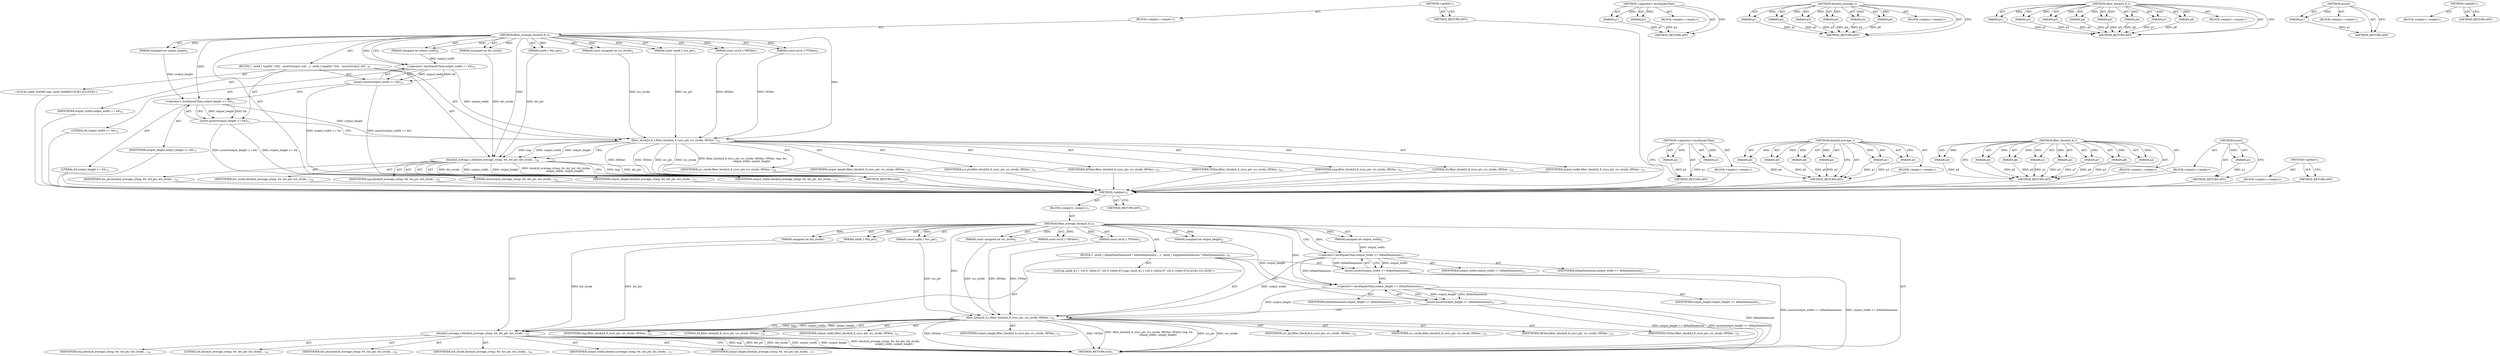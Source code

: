 digraph "&lt;global&gt;" {
vulnerable_6 [label=<(METHOD,&lt;global&gt;)<SUB>1</SUB>>];
vulnerable_7 [label=<(BLOCK,&lt;empty&gt;,&lt;empty&gt;)<SUB>1</SUB>>];
vulnerable_8 [label=<(METHOD,filter_average_block2d_8_c)<SUB>1</SUB>>];
vulnerable_9 [label=<(PARAM,const uint8_t *src_ptr)<SUB>1</SUB>>];
vulnerable_10 [label=<(PARAM,const unsigned int src_stride)<SUB>2</SUB>>];
vulnerable_11 [label=<(PARAM,const int16_t *HFilter)<SUB>3</SUB>>];
vulnerable_12 [label=<(PARAM,const int16_t *VFilter)<SUB>4</SUB>>];
vulnerable_13 [label=<(PARAM,uint8_t *dst_ptr)<SUB>5</SUB>>];
vulnerable_14 [label=<(PARAM,unsigned int dst_stride)<SUB>7</SUB>>];
vulnerable_15 [label=<(PARAM,unsigned int output_width)<SUB>8</SUB>>];
vulnerable_16 [label=<(PARAM,unsigned int output_height)<SUB>9</SUB>>];
vulnerable_17 [label=<(BLOCK,{
  uint8_t tmp[64 * 64];
 
  assert(output_wid...,{
  uint8_t tmp[64 * 64];
 
  assert(output_wid...)<SUB>9</SUB>>];
vulnerable_18 [label="<(LOCAL,uint8_t[4096] tmp: uint8_t[4096])<SUB>10</SUB>>"];
vulnerable_19 [label=<(assert,assert(output_width &lt;= 64))<SUB>12</SUB>>];
vulnerable_20 [label=<(&lt;operator&gt;.lessEqualsThan,output_width &lt;= 64)<SUB>12</SUB>>];
vulnerable_21 [label=<(IDENTIFIER,output_width,output_width &lt;= 64)<SUB>12</SUB>>];
vulnerable_22 [label=<(LITERAL,64,output_width &lt;= 64)<SUB>12</SUB>>];
vulnerable_23 [label=<(assert,assert(output_height &lt;= 64))<SUB>13</SUB>>];
vulnerable_24 [label=<(&lt;operator&gt;.lessEqualsThan,output_height &lt;= 64)<SUB>13</SUB>>];
vulnerable_25 [label=<(IDENTIFIER,output_height,output_height &lt;= 64)<SUB>13</SUB>>];
vulnerable_26 [label=<(LITERAL,64,output_height &lt;= 64)<SUB>13</SUB>>];
vulnerable_27 [label=<(filter_block2d_8_c,filter_block2d_8_c(src_ptr, src_stride, HFilter...)<SUB>14</SUB>>];
vulnerable_28 [label=<(IDENTIFIER,src_ptr,filter_block2d_8_c(src_ptr, src_stride, HFilter...)<SUB>14</SUB>>];
vulnerable_29 [label=<(IDENTIFIER,src_stride,filter_block2d_8_c(src_ptr, src_stride, HFilter...)<SUB>14</SUB>>];
vulnerable_30 [label=<(IDENTIFIER,HFilter,filter_block2d_8_c(src_ptr, src_stride, HFilter...)<SUB>14</SUB>>];
vulnerable_31 [label=<(IDENTIFIER,VFilter,filter_block2d_8_c(src_ptr, src_stride, HFilter...)<SUB>14</SUB>>];
vulnerable_32 [label=<(IDENTIFIER,tmp,filter_block2d_8_c(src_ptr, src_stride, HFilter...)<SUB>14</SUB>>];
vulnerable_33 [label=<(LITERAL,64,filter_block2d_8_c(src_ptr, src_stride, HFilter...)<SUB>14</SUB>>];
vulnerable_34 [label=<(IDENTIFIER,output_width,filter_block2d_8_c(src_ptr, src_stride, HFilter...)<SUB>15</SUB>>];
vulnerable_35 [label=<(IDENTIFIER,output_height,filter_block2d_8_c(src_ptr, src_stride, HFilter...)<SUB>15</SUB>>];
vulnerable_36 [label=<(block2d_average_c,block2d_average_c(tmp, 64, dst_ptr, dst_stride,...)<SUB>16</SUB>>];
vulnerable_37 [label=<(IDENTIFIER,tmp,block2d_average_c(tmp, 64, dst_ptr, dst_stride,...)<SUB>16</SUB>>];
vulnerable_38 [label=<(LITERAL,64,block2d_average_c(tmp, 64, dst_ptr, dst_stride,...)<SUB>16</SUB>>];
vulnerable_39 [label=<(IDENTIFIER,dst_ptr,block2d_average_c(tmp, 64, dst_ptr, dst_stride,...)<SUB>16</SUB>>];
vulnerable_40 [label=<(IDENTIFIER,dst_stride,block2d_average_c(tmp, 64, dst_ptr, dst_stride,...)<SUB>16</SUB>>];
vulnerable_41 [label=<(IDENTIFIER,output_width,block2d_average_c(tmp, 64, dst_ptr, dst_stride,...)<SUB>17</SUB>>];
vulnerable_42 [label=<(IDENTIFIER,output_height,block2d_average_c(tmp, 64, dst_ptr, dst_stride,...)<SUB>17</SUB>>];
vulnerable_43 [label=<(METHOD_RETURN,void)<SUB>1</SUB>>];
vulnerable_45 [label=<(METHOD_RETURN,ANY)<SUB>1</SUB>>];
vulnerable_72 [label=<(METHOD,&lt;operator&gt;.lessEqualsThan)>];
vulnerable_73 [label=<(PARAM,p1)>];
vulnerable_74 [label=<(PARAM,p2)>];
vulnerable_75 [label=<(BLOCK,&lt;empty&gt;,&lt;empty&gt;)>];
vulnerable_76 [label=<(METHOD_RETURN,ANY)>];
vulnerable_88 [label=<(METHOD,block2d_average_c)>];
vulnerable_89 [label=<(PARAM,p1)>];
vulnerable_90 [label=<(PARAM,p2)>];
vulnerable_91 [label=<(PARAM,p3)>];
vulnerable_92 [label=<(PARAM,p4)>];
vulnerable_93 [label=<(PARAM,p5)>];
vulnerable_94 [label=<(PARAM,p6)>];
vulnerable_95 [label=<(BLOCK,&lt;empty&gt;,&lt;empty&gt;)>];
vulnerable_96 [label=<(METHOD_RETURN,ANY)>];
vulnerable_77 [label=<(METHOD,filter_block2d_8_c)>];
vulnerable_78 [label=<(PARAM,p1)>];
vulnerable_79 [label=<(PARAM,p2)>];
vulnerable_80 [label=<(PARAM,p3)>];
vulnerable_81 [label=<(PARAM,p4)>];
vulnerable_82 [label=<(PARAM,p5)>];
vulnerable_83 [label=<(PARAM,p6)>];
vulnerable_84 [label=<(PARAM,p7)>];
vulnerable_85 [label=<(PARAM,p8)>];
vulnerable_86 [label=<(BLOCK,&lt;empty&gt;,&lt;empty&gt;)>];
vulnerable_87 [label=<(METHOD_RETURN,ANY)>];
vulnerable_68 [label=<(METHOD,assert)>];
vulnerable_69 [label=<(PARAM,p1)>];
vulnerable_70 [label=<(BLOCK,&lt;empty&gt;,&lt;empty&gt;)>];
vulnerable_71 [label=<(METHOD_RETURN,ANY)>];
vulnerable_62 [label=<(METHOD,&lt;global&gt;)<SUB>1</SUB>>];
vulnerable_63 [label=<(BLOCK,&lt;empty&gt;,&lt;empty&gt;)>];
vulnerable_64 [label=<(METHOD_RETURN,ANY)>];
fixed_6 [label=<(METHOD,&lt;global&gt;)<SUB>1</SUB>>];
fixed_7 [label=<(BLOCK,&lt;empty&gt;,&lt;empty&gt;)<SUB>1</SUB>>];
fixed_8 [label=<(METHOD,filter_average_block2d_8_c)<SUB>1</SUB>>];
fixed_9 [label=<(PARAM,const uint8_t *src_ptr)<SUB>1</SUB>>];
fixed_10 [label=<(PARAM,const unsigned int src_stride)<SUB>2</SUB>>];
fixed_11 [label=<(PARAM,const int16_t *HFilter)<SUB>3</SUB>>];
fixed_12 [label=<(PARAM,const int16_t *VFilter)<SUB>4</SUB>>];
fixed_13 [label=<(PARAM,uint8_t *dst_ptr)<SUB>5</SUB>>];
fixed_14 [label=<(PARAM,unsigned int dst_stride)<SUB>7</SUB>>];
fixed_15 [label=<(PARAM,unsigned int output_width)<SUB>8</SUB>>];
fixed_16 [label=<(PARAM,unsigned int output_height)<SUB>9</SUB>>];
fixed_17 [label=<(BLOCK,{
  uint8_t tmp[kMaxDimension * kMaxDimension];...,{
  uint8_t tmp[kMaxDimension * kMaxDimension];...)<SUB>9</SUB>>];
fixed_18 [label="<(LOCAL,uint8_t[1 1 103 9 10004 97 103 9 10004 97] tmp: uint8_t[1 1 103 9 10004 97 103 9 10004 97])<SUB>10</SUB>>"];
fixed_19 [label=<(assert,assert(output_width &lt;= kMaxDimension))<SUB>12</SUB>>];
fixed_20 [label=<(&lt;operator&gt;.lessEqualsThan,output_width &lt;= kMaxDimension)<SUB>12</SUB>>];
fixed_21 [label=<(IDENTIFIER,output_width,output_width &lt;= kMaxDimension)<SUB>12</SUB>>];
fixed_22 [label=<(IDENTIFIER,kMaxDimension,output_width &lt;= kMaxDimension)<SUB>12</SUB>>];
fixed_23 [label=<(assert,assert(output_height &lt;= kMaxDimension))<SUB>13</SUB>>];
fixed_24 [label=<(&lt;operator&gt;.lessEqualsThan,output_height &lt;= kMaxDimension)<SUB>13</SUB>>];
fixed_25 [label=<(IDENTIFIER,output_height,output_height &lt;= kMaxDimension)<SUB>13</SUB>>];
fixed_26 [label=<(IDENTIFIER,kMaxDimension,output_height &lt;= kMaxDimension)<SUB>13</SUB>>];
fixed_27 [label=<(filter_block2d_8_c,filter_block2d_8_c(src_ptr, src_stride, HFilter...)<SUB>14</SUB>>];
fixed_28 [label=<(IDENTIFIER,src_ptr,filter_block2d_8_c(src_ptr, src_stride, HFilter...)<SUB>14</SUB>>];
fixed_29 [label=<(IDENTIFIER,src_stride,filter_block2d_8_c(src_ptr, src_stride, HFilter...)<SUB>14</SUB>>];
fixed_30 [label=<(IDENTIFIER,HFilter,filter_block2d_8_c(src_ptr, src_stride, HFilter...)<SUB>14</SUB>>];
fixed_31 [label=<(IDENTIFIER,VFilter,filter_block2d_8_c(src_ptr, src_stride, HFilter...)<SUB>14</SUB>>];
fixed_32 [label=<(IDENTIFIER,tmp,filter_block2d_8_c(src_ptr, src_stride, HFilter...)<SUB>14</SUB>>];
fixed_33 [label=<(LITERAL,64,filter_block2d_8_c(src_ptr, src_stride, HFilter...)<SUB>14</SUB>>];
fixed_34 [label=<(IDENTIFIER,output_width,filter_block2d_8_c(src_ptr, src_stride, HFilter...)<SUB>15</SUB>>];
fixed_35 [label=<(IDENTIFIER,output_height,filter_block2d_8_c(src_ptr, src_stride, HFilter...)<SUB>15</SUB>>];
fixed_36 [label=<(block2d_average_c,block2d_average_c(tmp, 64, dst_ptr, dst_stride,...)<SUB>16</SUB>>];
fixed_37 [label=<(IDENTIFIER,tmp,block2d_average_c(tmp, 64, dst_ptr, dst_stride,...)<SUB>16</SUB>>];
fixed_38 [label=<(LITERAL,64,block2d_average_c(tmp, 64, dst_ptr, dst_stride,...)<SUB>16</SUB>>];
fixed_39 [label=<(IDENTIFIER,dst_ptr,block2d_average_c(tmp, 64, dst_ptr, dst_stride,...)<SUB>16</SUB>>];
fixed_40 [label=<(IDENTIFIER,dst_stride,block2d_average_c(tmp, 64, dst_ptr, dst_stride,...)<SUB>16</SUB>>];
fixed_41 [label=<(IDENTIFIER,output_width,block2d_average_c(tmp, 64, dst_ptr, dst_stride,...)<SUB>17</SUB>>];
fixed_42 [label=<(IDENTIFIER,output_height,block2d_average_c(tmp, 64, dst_ptr, dst_stride,...)<SUB>17</SUB>>];
fixed_43 [label=<(METHOD_RETURN,void)<SUB>1</SUB>>];
fixed_45 [label=<(METHOD_RETURN,ANY)<SUB>1</SUB>>];
fixed_74 [label=<(METHOD,&lt;operator&gt;.lessEqualsThan)>];
fixed_75 [label=<(PARAM,p1)>];
fixed_76 [label=<(PARAM,p2)>];
fixed_77 [label=<(BLOCK,&lt;empty&gt;,&lt;empty&gt;)>];
fixed_78 [label=<(METHOD_RETURN,ANY)>];
fixed_90 [label=<(METHOD,block2d_average_c)>];
fixed_91 [label=<(PARAM,p1)>];
fixed_92 [label=<(PARAM,p2)>];
fixed_93 [label=<(PARAM,p3)>];
fixed_94 [label=<(PARAM,p4)>];
fixed_95 [label=<(PARAM,p5)>];
fixed_96 [label=<(PARAM,p6)>];
fixed_97 [label=<(BLOCK,&lt;empty&gt;,&lt;empty&gt;)>];
fixed_98 [label=<(METHOD_RETURN,ANY)>];
fixed_79 [label=<(METHOD,filter_block2d_8_c)>];
fixed_80 [label=<(PARAM,p1)>];
fixed_81 [label=<(PARAM,p2)>];
fixed_82 [label=<(PARAM,p3)>];
fixed_83 [label=<(PARAM,p4)>];
fixed_84 [label=<(PARAM,p5)>];
fixed_85 [label=<(PARAM,p6)>];
fixed_86 [label=<(PARAM,p7)>];
fixed_87 [label=<(PARAM,p8)>];
fixed_88 [label=<(BLOCK,&lt;empty&gt;,&lt;empty&gt;)>];
fixed_89 [label=<(METHOD_RETURN,ANY)>];
fixed_70 [label=<(METHOD,assert)>];
fixed_71 [label=<(PARAM,p1)>];
fixed_72 [label=<(BLOCK,&lt;empty&gt;,&lt;empty&gt;)>];
fixed_73 [label=<(METHOD_RETURN,ANY)>];
fixed_64 [label=<(METHOD,&lt;global&gt;)<SUB>1</SUB>>];
fixed_65 [label=<(BLOCK,&lt;empty&gt;,&lt;empty&gt;)>];
fixed_66 [label=<(METHOD_RETURN,ANY)>];
vulnerable_6 -> vulnerable_7  [key=0, label="AST: "];
vulnerable_6 -> vulnerable_45  [key=0, label="AST: "];
vulnerable_6 -> vulnerable_45  [key=1, label="CFG: "];
vulnerable_7 -> vulnerable_8  [key=0, label="AST: "];
vulnerable_8 -> vulnerable_9  [key=0, label="AST: "];
vulnerable_8 -> vulnerable_9  [key=1, label="DDG: "];
vulnerable_8 -> vulnerable_10  [key=0, label="AST: "];
vulnerable_8 -> vulnerable_10  [key=1, label="DDG: "];
vulnerable_8 -> vulnerable_11  [key=0, label="AST: "];
vulnerable_8 -> vulnerable_11  [key=1, label="DDG: "];
vulnerable_8 -> vulnerable_12  [key=0, label="AST: "];
vulnerable_8 -> vulnerable_12  [key=1, label="DDG: "];
vulnerable_8 -> vulnerable_13  [key=0, label="AST: "];
vulnerable_8 -> vulnerable_13  [key=1, label="DDG: "];
vulnerable_8 -> vulnerable_14  [key=0, label="AST: "];
vulnerable_8 -> vulnerable_14  [key=1, label="DDG: "];
vulnerable_8 -> vulnerable_15  [key=0, label="AST: "];
vulnerable_8 -> vulnerable_15  [key=1, label="DDG: "];
vulnerable_8 -> vulnerable_16  [key=0, label="AST: "];
vulnerable_8 -> vulnerable_16  [key=1, label="DDG: "];
vulnerable_8 -> vulnerable_17  [key=0, label="AST: "];
vulnerable_8 -> vulnerable_43  [key=0, label="AST: "];
vulnerable_8 -> vulnerable_20  [key=0, label="CFG: "];
vulnerable_8 -> vulnerable_20  [key=1, label="DDG: "];
vulnerable_8 -> vulnerable_27  [key=0, label="DDG: "];
vulnerable_8 -> vulnerable_36  [key=0, label="DDG: "];
vulnerable_8 -> vulnerable_24  [key=0, label="DDG: "];
vulnerable_9 -> vulnerable_27  [key=0, label="DDG: src_ptr"];
vulnerable_10 -> vulnerable_27  [key=0, label="DDG: src_stride"];
vulnerable_11 -> vulnerable_27  [key=0, label="DDG: HFilter"];
vulnerable_12 -> vulnerable_27  [key=0, label="DDG: VFilter"];
vulnerable_13 -> vulnerable_36  [key=0, label="DDG: dst_ptr"];
vulnerable_14 -> vulnerable_36  [key=0, label="DDG: dst_stride"];
vulnerable_15 -> vulnerable_20  [key=0, label="DDG: output_width"];
vulnerable_16 -> vulnerable_24  [key=0, label="DDG: output_height"];
vulnerable_17 -> vulnerable_18  [key=0, label="AST: "];
vulnerable_17 -> vulnerable_19  [key=0, label="AST: "];
vulnerable_17 -> vulnerable_23  [key=0, label="AST: "];
vulnerable_17 -> vulnerable_27  [key=0, label="AST: "];
vulnerable_17 -> vulnerable_36  [key=0, label="AST: "];
vulnerable_18 -> fixed_6  [key=0];
vulnerable_19 -> vulnerable_20  [key=0, label="AST: "];
vulnerable_19 -> vulnerable_24  [key=0, label="CFG: "];
vulnerable_19 -> vulnerable_43  [key=0, label="DDG: output_width &lt;= 64"];
vulnerable_19 -> vulnerable_43  [key=1, label="DDG: assert(output_width &lt;= 64)"];
vulnerable_20 -> vulnerable_21  [key=0, label="AST: "];
vulnerable_20 -> vulnerable_22  [key=0, label="AST: "];
vulnerable_20 -> vulnerable_19  [key=0, label="CFG: "];
vulnerable_20 -> vulnerable_19  [key=1, label="DDG: output_width"];
vulnerable_20 -> vulnerable_19  [key=2, label="DDG: 64"];
vulnerable_20 -> vulnerable_27  [key=0, label="DDG: output_width"];
vulnerable_21 -> fixed_6  [key=0];
vulnerable_22 -> fixed_6  [key=0];
vulnerable_23 -> vulnerable_24  [key=0, label="AST: "];
vulnerable_23 -> vulnerable_27  [key=0, label="CFG: "];
vulnerable_23 -> vulnerable_43  [key=0, label="DDG: output_height &lt;= 64"];
vulnerable_23 -> vulnerable_43  [key=1, label="DDG: assert(output_height &lt;= 64)"];
vulnerable_24 -> vulnerable_25  [key=0, label="AST: "];
vulnerable_24 -> vulnerable_26  [key=0, label="AST: "];
vulnerable_24 -> vulnerable_23  [key=0, label="CFG: "];
vulnerable_24 -> vulnerable_23  [key=1, label="DDG: output_height"];
vulnerable_24 -> vulnerable_23  [key=2, label="DDG: 64"];
vulnerable_24 -> vulnerable_27  [key=0, label="DDG: output_height"];
vulnerable_25 -> fixed_6  [key=0];
vulnerable_26 -> fixed_6  [key=0];
vulnerable_27 -> vulnerable_28  [key=0, label="AST: "];
vulnerable_27 -> vulnerable_29  [key=0, label="AST: "];
vulnerable_27 -> vulnerable_30  [key=0, label="AST: "];
vulnerable_27 -> vulnerable_31  [key=0, label="AST: "];
vulnerable_27 -> vulnerable_32  [key=0, label="AST: "];
vulnerable_27 -> vulnerable_33  [key=0, label="AST: "];
vulnerable_27 -> vulnerable_34  [key=0, label="AST: "];
vulnerable_27 -> vulnerable_35  [key=0, label="AST: "];
vulnerable_27 -> vulnerable_36  [key=0, label="CFG: "];
vulnerable_27 -> vulnerable_36  [key=1, label="DDG: tmp"];
vulnerable_27 -> vulnerable_36  [key=2, label="DDG: output_width"];
vulnerable_27 -> vulnerable_36  [key=3, label="DDG: output_height"];
vulnerable_27 -> vulnerable_43  [key=0, label="DDG: src_ptr"];
vulnerable_27 -> vulnerable_43  [key=1, label="DDG: src_stride"];
vulnerable_27 -> vulnerable_43  [key=2, label="DDG: HFilter"];
vulnerable_27 -> vulnerable_43  [key=3, label="DDG: VFilter"];
vulnerable_27 -> vulnerable_43  [key=4, label="DDG: filter_block2d_8_c(src_ptr, src_stride, HFilter, VFilter, tmp, 64,
                      output_width, output_height)"];
vulnerable_28 -> fixed_6  [key=0];
vulnerable_29 -> fixed_6  [key=0];
vulnerable_30 -> fixed_6  [key=0];
vulnerable_31 -> fixed_6  [key=0];
vulnerable_32 -> fixed_6  [key=0];
vulnerable_33 -> fixed_6  [key=0];
vulnerable_34 -> fixed_6  [key=0];
vulnerable_35 -> fixed_6  [key=0];
vulnerable_36 -> vulnerable_37  [key=0, label="AST: "];
vulnerable_36 -> vulnerable_38  [key=0, label="AST: "];
vulnerable_36 -> vulnerable_39  [key=0, label="AST: "];
vulnerable_36 -> vulnerable_40  [key=0, label="AST: "];
vulnerable_36 -> vulnerable_41  [key=0, label="AST: "];
vulnerable_36 -> vulnerable_42  [key=0, label="AST: "];
vulnerable_36 -> vulnerable_43  [key=0, label="CFG: "];
vulnerable_36 -> vulnerable_43  [key=1, label="DDG: tmp"];
vulnerable_36 -> vulnerable_43  [key=2, label="DDG: dst_ptr"];
vulnerable_36 -> vulnerable_43  [key=3, label="DDG: dst_stride"];
vulnerable_36 -> vulnerable_43  [key=4, label="DDG: output_width"];
vulnerable_36 -> vulnerable_43  [key=5, label="DDG: output_height"];
vulnerable_36 -> vulnerable_43  [key=6, label="DDG: block2d_average_c(tmp, 64, dst_ptr, dst_stride,
                     output_width, output_height)"];
vulnerable_37 -> fixed_6  [key=0];
vulnerable_38 -> fixed_6  [key=0];
vulnerable_39 -> fixed_6  [key=0];
vulnerable_40 -> fixed_6  [key=0];
vulnerable_41 -> fixed_6  [key=0];
vulnerable_42 -> fixed_6  [key=0];
vulnerable_43 -> fixed_6  [key=0];
vulnerable_45 -> fixed_6  [key=0];
vulnerable_72 -> vulnerable_73  [key=0, label="AST: "];
vulnerable_72 -> vulnerable_73  [key=1, label="DDG: "];
vulnerable_72 -> vulnerable_75  [key=0, label="AST: "];
vulnerable_72 -> vulnerable_74  [key=0, label="AST: "];
vulnerable_72 -> vulnerable_74  [key=1, label="DDG: "];
vulnerable_72 -> vulnerable_76  [key=0, label="AST: "];
vulnerable_72 -> vulnerable_76  [key=1, label="CFG: "];
vulnerable_73 -> vulnerable_76  [key=0, label="DDG: p1"];
vulnerable_74 -> vulnerable_76  [key=0, label="DDG: p2"];
vulnerable_75 -> fixed_6  [key=0];
vulnerable_76 -> fixed_6  [key=0];
vulnerable_88 -> vulnerable_89  [key=0, label="AST: "];
vulnerable_88 -> vulnerable_89  [key=1, label="DDG: "];
vulnerable_88 -> vulnerable_95  [key=0, label="AST: "];
vulnerable_88 -> vulnerable_90  [key=0, label="AST: "];
vulnerable_88 -> vulnerable_90  [key=1, label="DDG: "];
vulnerable_88 -> vulnerable_96  [key=0, label="AST: "];
vulnerable_88 -> vulnerable_96  [key=1, label="CFG: "];
vulnerable_88 -> vulnerable_91  [key=0, label="AST: "];
vulnerable_88 -> vulnerable_91  [key=1, label="DDG: "];
vulnerable_88 -> vulnerable_92  [key=0, label="AST: "];
vulnerable_88 -> vulnerable_92  [key=1, label="DDG: "];
vulnerable_88 -> vulnerable_93  [key=0, label="AST: "];
vulnerable_88 -> vulnerable_93  [key=1, label="DDG: "];
vulnerable_88 -> vulnerable_94  [key=0, label="AST: "];
vulnerable_88 -> vulnerable_94  [key=1, label="DDG: "];
vulnerable_89 -> vulnerable_96  [key=0, label="DDG: p1"];
vulnerable_90 -> vulnerable_96  [key=0, label="DDG: p2"];
vulnerable_91 -> vulnerable_96  [key=0, label="DDG: p3"];
vulnerable_92 -> vulnerable_96  [key=0, label="DDG: p4"];
vulnerable_93 -> vulnerable_96  [key=0, label="DDG: p5"];
vulnerable_94 -> vulnerable_96  [key=0, label="DDG: p6"];
vulnerable_95 -> fixed_6  [key=0];
vulnerable_96 -> fixed_6  [key=0];
vulnerable_77 -> vulnerable_78  [key=0, label="AST: "];
vulnerable_77 -> vulnerable_78  [key=1, label="DDG: "];
vulnerable_77 -> vulnerable_86  [key=0, label="AST: "];
vulnerable_77 -> vulnerable_79  [key=0, label="AST: "];
vulnerable_77 -> vulnerable_79  [key=1, label="DDG: "];
vulnerable_77 -> vulnerable_87  [key=0, label="AST: "];
vulnerable_77 -> vulnerable_87  [key=1, label="CFG: "];
vulnerable_77 -> vulnerable_80  [key=0, label="AST: "];
vulnerable_77 -> vulnerable_80  [key=1, label="DDG: "];
vulnerable_77 -> vulnerable_81  [key=0, label="AST: "];
vulnerable_77 -> vulnerable_81  [key=1, label="DDG: "];
vulnerable_77 -> vulnerable_82  [key=0, label="AST: "];
vulnerable_77 -> vulnerable_82  [key=1, label="DDG: "];
vulnerable_77 -> vulnerable_83  [key=0, label="AST: "];
vulnerable_77 -> vulnerable_83  [key=1, label="DDG: "];
vulnerable_77 -> vulnerable_84  [key=0, label="AST: "];
vulnerable_77 -> vulnerable_84  [key=1, label="DDG: "];
vulnerable_77 -> vulnerable_85  [key=0, label="AST: "];
vulnerable_77 -> vulnerable_85  [key=1, label="DDG: "];
vulnerable_78 -> vulnerable_87  [key=0, label="DDG: p1"];
vulnerable_79 -> vulnerable_87  [key=0, label="DDG: p2"];
vulnerable_80 -> vulnerable_87  [key=0, label="DDG: p3"];
vulnerable_81 -> vulnerable_87  [key=0, label="DDG: p4"];
vulnerable_82 -> vulnerable_87  [key=0, label="DDG: p5"];
vulnerable_83 -> vulnerable_87  [key=0, label="DDG: p6"];
vulnerable_84 -> vulnerable_87  [key=0, label="DDG: p7"];
vulnerable_85 -> vulnerable_87  [key=0, label="DDG: p8"];
vulnerable_86 -> fixed_6  [key=0];
vulnerable_87 -> fixed_6  [key=0];
vulnerable_68 -> vulnerable_69  [key=0, label="AST: "];
vulnerable_68 -> vulnerable_69  [key=1, label="DDG: "];
vulnerable_68 -> vulnerable_70  [key=0, label="AST: "];
vulnerable_68 -> vulnerable_71  [key=0, label="AST: "];
vulnerable_68 -> vulnerable_71  [key=1, label="CFG: "];
vulnerable_69 -> vulnerable_71  [key=0, label="DDG: p1"];
vulnerable_70 -> fixed_6  [key=0];
vulnerable_71 -> fixed_6  [key=0];
vulnerable_62 -> vulnerable_63  [key=0, label="AST: "];
vulnerable_62 -> vulnerable_64  [key=0, label="AST: "];
vulnerable_62 -> vulnerable_64  [key=1, label="CFG: "];
vulnerable_63 -> fixed_6  [key=0];
vulnerable_64 -> fixed_6  [key=0];
fixed_6 -> fixed_7  [key=0, label="AST: "];
fixed_6 -> fixed_45  [key=0, label="AST: "];
fixed_6 -> fixed_45  [key=1, label="CFG: "];
fixed_7 -> fixed_8  [key=0, label="AST: "];
fixed_8 -> fixed_9  [key=0, label="AST: "];
fixed_8 -> fixed_9  [key=1, label="DDG: "];
fixed_8 -> fixed_10  [key=0, label="AST: "];
fixed_8 -> fixed_10  [key=1, label="DDG: "];
fixed_8 -> fixed_11  [key=0, label="AST: "];
fixed_8 -> fixed_11  [key=1, label="DDG: "];
fixed_8 -> fixed_12  [key=0, label="AST: "];
fixed_8 -> fixed_12  [key=1, label="DDG: "];
fixed_8 -> fixed_13  [key=0, label="AST: "];
fixed_8 -> fixed_13  [key=1, label="DDG: "];
fixed_8 -> fixed_14  [key=0, label="AST: "];
fixed_8 -> fixed_14  [key=1, label="DDG: "];
fixed_8 -> fixed_15  [key=0, label="AST: "];
fixed_8 -> fixed_15  [key=1, label="DDG: "];
fixed_8 -> fixed_16  [key=0, label="AST: "];
fixed_8 -> fixed_16  [key=1, label="DDG: "];
fixed_8 -> fixed_17  [key=0, label="AST: "];
fixed_8 -> fixed_43  [key=0, label="AST: "];
fixed_8 -> fixed_20  [key=0, label="CFG: "];
fixed_8 -> fixed_20  [key=1, label="DDG: "];
fixed_8 -> fixed_27  [key=0, label="DDG: "];
fixed_8 -> fixed_36  [key=0, label="DDG: "];
fixed_8 -> fixed_24  [key=0, label="DDG: "];
fixed_9 -> fixed_27  [key=0, label="DDG: src_ptr"];
fixed_10 -> fixed_27  [key=0, label="DDG: src_stride"];
fixed_11 -> fixed_27  [key=0, label="DDG: HFilter"];
fixed_12 -> fixed_27  [key=0, label="DDG: VFilter"];
fixed_13 -> fixed_36  [key=0, label="DDG: dst_ptr"];
fixed_14 -> fixed_36  [key=0, label="DDG: dst_stride"];
fixed_15 -> fixed_20  [key=0, label="DDG: output_width"];
fixed_16 -> fixed_24  [key=0, label="DDG: output_height"];
fixed_17 -> fixed_18  [key=0, label="AST: "];
fixed_17 -> fixed_19  [key=0, label="AST: "];
fixed_17 -> fixed_23  [key=0, label="AST: "];
fixed_17 -> fixed_27  [key=0, label="AST: "];
fixed_17 -> fixed_36  [key=0, label="AST: "];
fixed_19 -> fixed_20  [key=0, label="AST: "];
fixed_19 -> fixed_24  [key=0, label="CFG: "];
fixed_19 -> fixed_43  [key=0, label="DDG: output_width &lt;= kMaxDimension"];
fixed_19 -> fixed_43  [key=1, label="DDG: assert(output_width &lt;= kMaxDimension)"];
fixed_20 -> fixed_21  [key=0, label="AST: "];
fixed_20 -> fixed_22  [key=0, label="AST: "];
fixed_20 -> fixed_19  [key=0, label="CFG: "];
fixed_20 -> fixed_19  [key=1, label="DDG: output_width"];
fixed_20 -> fixed_19  [key=2, label="DDG: kMaxDimension"];
fixed_20 -> fixed_27  [key=0, label="DDG: output_width"];
fixed_20 -> fixed_24  [key=0, label="DDG: kMaxDimension"];
fixed_23 -> fixed_24  [key=0, label="AST: "];
fixed_23 -> fixed_27  [key=0, label="CFG: "];
fixed_23 -> fixed_43  [key=0, label="DDG: output_height &lt;= kMaxDimension"];
fixed_23 -> fixed_43  [key=1, label="DDG: assert(output_height &lt;= kMaxDimension)"];
fixed_24 -> fixed_25  [key=0, label="AST: "];
fixed_24 -> fixed_26  [key=0, label="AST: "];
fixed_24 -> fixed_23  [key=0, label="CFG: "];
fixed_24 -> fixed_23  [key=1, label="DDG: output_height"];
fixed_24 -> fixed_23  [key=2, label="DDG: kMaxDimension"];
fixed_24 -> fixed_43  [key=0, label="DDG: kMaxDimension"];
fixed_24 -> fixed_27  [key=0, label="DDG: output_height"];
fixed_27 -> fixed_28  [key=0, label="AST: "];
fixed_27 -> fixed_29  [key=0, label="AST: "];
fixed_27 -> fixed_30  [key=0, label="AST: "];
fixed_27 -> fixed_31  [key=0, label="AST: "];
fixed_27 -> fixed_32  [key=0, label="AST: "];
fixed_27 -> fixed_33  [key=0, label="AST: "];
fixed_27 -> fixed_34  [key=0, label="AST: "];
fixed_27 -> fixed_35  [key=0, label="AST: "];
fixed_27 -> fixed_36  [key=0, label="CFG: "];
fixed_27 -> fixed_36  [key=1, label="DDG: tmp"];
fixed_27 -> fixed_36  [key=2, label="DDG: output_width"];
fixed_27 -> fixed_36  [key=3, label="DDG: output_height"];
fixed_27 -> fixed_43  [key=0, label="DDG: src_ptr"];
fixed_27 -> fixed_43  [key=1, label="DDG: src_stride"];
fixed_27 -> fixed_43  [key=2, label="DDG: HFilter"];
fixed_27 -> fixed_43  [key=3, label="DDG: VFilter"];
fixed_27 -> fixed_43  [key=4, label="DDG: filter_block2d_8_c(src_ptr, src_stride, HFilter, VFilter, tmp, 64,
                      output_width, output_height)"];
fixed_36 -> fixed_37  [key=0, label="AST: "];
fixed_36 -> fixed_38  [key=0, label="AST: "];
fixed_36 -> fixed_39  [key=0, label="AST: "];
fixed_36 -> fixed_40  [key=0, label="AST: "];
fixed_36 -> fixed_41  [key=0, label="AST: "];
fixed_36 -> fixed_42  [key=0, label="AST: "];
fixed_36 -> fixed_43  [key=0, label="CFG: "];
fixed_36 -> fixed_43  [key=1, label="DDG: tmp"];
fixed_36 -> fixed_43  [key=2, label="DDG: dst_ptr"];
fixed_36 -> fixed_43  [key=3, label="DDG: dst_stride"];
fixed_36 -> fixed_43  [key=4, label="DDG: output_width"];
fixed_36 -> fixed_43  [key=5, label="DDG: output_height"];
fixed_36 -> fixed_43  [key=6, label="DDG: block2d_average_c(tmp, 64, dst_ptr, dst_stride,
                     output_width, output_height)"];
fixed_74 -> fixed_75  [key=0, label="AST: "];
fixed_74 -> fixed_75  [key=1, label="DDG: "];
fixed_74 -> fixed_77  [key=0, label="AST: "];
fixed_74 -> fixed_76  [key=0, label="AST: "];
fixed_74 -> fixed_76  [key=1, label="DDG: "];
fixed_74 -> fixed_78  [key=0, label="AST: "];
fixed_74 -> fixed_78  [key=1, label="CFG: "];
fixed_75 -> fixed_78  [key=0, label="DDG: p1"];
fixed_76 -> fixed_78  [key=0, label="DDG: p2"];
fixed_90 -> fixed_91  [key=0, label="AST: "];
fixed_90 -> fixed_91  [key=1, label="DDG: "];
fixed_90 -> fixed_97  [key=0, label="AST: "];
fixed_90 -> fixed_92  [key=0, label="AST: "];
fixed_90 -> fixed_92  [key=1, label="DDG: "];
fixed_90 -> fixed_98  [key=0, label="AST: "];
fixed_90 -> fixed_98  [key=1, label="CFG: "];
fixed_90 -> fixed_93  [key=0, label="AST: "];
fixed_90 -> fixed_93  [key=1, label="DDG: "];
fixed_90 -> fixed_94  [key=0, label="AST: "];
fixed_90 -> fixed_94  [key=1, label="DDG: "];
fixed_90 -> fixed_95  [key=0, label="AST: "];
fixed_90 -> fixed_95  [key=1, label="DDG: "];
fixed_90 -> fixed_96  [key=0, label="AST: "];
fixed_90 -> fixed_96  [key=1, label="DDG: "];
fixed_91 -> fixed_98  [key=0, label="DDG: p1"];
fixed_92 -> fixed_98  [key=0, label="DDG: p2"];
fixed_93 -> fixed_98  [key=0, label="DDG: p3"];
fixed_94 -> fixed_98  [key=0, label="DDG: p4"];
fixed_95 -> fixed_98  [key=0, label="DDG: p5"];
fixed_96 -> fixed_98  [key=0, label="DDG: p6"];
fixed_79 -> fixed_80  [key=0, label="AST: "];
fixed_79 -> fixed_80  [key=1, label="DDG: "];
fixed_79 -> fixed_88  [key=0, label="AST: "];
fixed_79 -> fixed_81  [key=0, label="AST: "];
fixed_79 -> fixed_81  [key=1, label="DDG: "];
fixed_79 -> fixed_89  [key=0, label="AST: "];
fixed_79 -> fixed_89  [key=1, label="CFG: "];
fixed_79 -> fixed_82  [key=0, label="AST: "];
fixed_79 -> fixed_82  [key=1, label="DDG: "];
fixed_79 -> fixed_83  [key=0, label="AST: "];
fixed_79 -> fixed_83  [key=1, label="DDG: "];
fixed_79 -> fixed_84  [key=0, label="AST: "];
fixed_79 -> fixed_84  [key=1, label="DDG: "];
fixed_79 -> fixed_85  [key=0, label="AST: "];
fixed_79 -> fixed_85  [key=1, label="DDG: "];
fixed_79 -> fixed_86  [key=0, label="AST: "];
fixed_79 -> fixed_86  [key=1, label="DDG: "];
fixed_79 -> fixed_87  [key=0, label="AST: "];
fixed_79 -> fixed_87  [key=1, label="DDG: "];
fixed_80 -> fixed_89  [key=0, label="DDG: p1"];
fixed_81 -> fixed_89  [key=0, label="DDG: p2"];
fixed_82 -> fixed_89  [key=0, label="DDG: p3"];
fixed_83 -> fixed_89  [key=0, label="DDG: p4"];
fixed_84 -> fixed_89  [key=0, label="DDG: p5"];
fixed_85 -> fixed_89  [key=0, label="DDG: p6"];
fixed_86 -> fixed_89  [key=0, label="DDG: p7"];
fixed_87 -> fixed_89  [key=0, label="DDG: p8"];
fixed_70 -> fixed_71  [key=0, label="AST: "];
fixed_70 -> fixed_71  [key=1, label="DDG: "];
fixed_70 -> fixed_72  [key=0, label="AST: "];
fixed_70 -> fixed_73  [key=0, label="AST: "];
fixed_70 -> fixed_73  [key=1, label="CFG: "];
fixed_71 -> fixed_73  [key=0, label="DDG: p1"];
fixed_64 -> fixed_65  [key=0, label="AST: "];
fixed_64 -> fixed_66  [key=0, label="AST: "];
fixed_64 -> fixed_66  [key=1, label="CFG: "];
}
